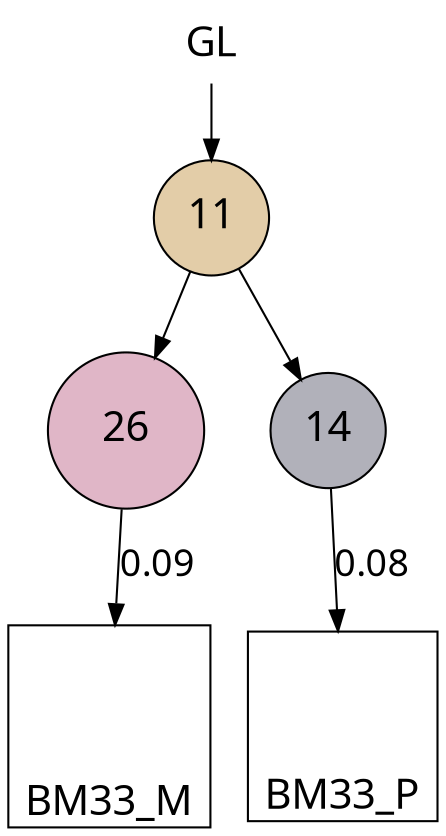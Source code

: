 digraph G { 
size ="10,10"
forcelabels=true
0 -> 1[ label="" fontname="Dialog.bold" fontsize=18];
1 -> 3[ label="" fontname="Dialog.bold" fontsize=18];
1 -> 2[ label="" fontname="Dialog.bold" fontsize=18];
3 -> 5[ label="0.09" fontname="Dialog.bold" fontsize=18];
2 -> 6[ label="0.08" fontname="Dialog.bold" fontsize=18];
0 [ shape=plaintext label="GL" fontname="Dialog.bold" fontsize=20 style=filled fillcolor="#ffffff" color="#000000" width=0.625 heigth=0.625];
1 [ shape=circle label="11" fontname="Dialog.bold" fontsize=20 style=filled fillcolor="#e3cda8" color="#000000" width=0.4583333333333333 heigth=0.4583333333333333];
2 [ shape=circle label="14" fontname="Dialog.bold" fontsize=20 style=filled fillcolor="#b1b1ba" color="#000000" width=0.5833333333333334 heigth=0.5833333333333334];
3 [ shape=circle label="26" fontname="Dialog.bold" fontsize=20 style=filled fillcolor="#e0b6c7" color="#000000" width=1.0416666666666667 heigth=1.0416666666666667];
5 [image="/lustre/rde/user/guoxc/project/181126_12Sample_BrM/phylogenetic/INcloudL/03LICHEE/lichee_dot_img_temp/img_1545198082700_5.png" shape=square label="BM33_M" labelloc=b fontname="Dialog.bold" fontsize=20 style=filled fillcolor="#ffffff" color="#000000" width=0.8333333333333334 heigth=0.8333333333333334];
6 [image="/lustre/rde/user/guoxc/project/181126_12Sample_BrM/phylogenetic/INcloudL/03LICHEE/lichee_dot_img_temp/img_1545198082700_6.png" shape=square label="BM33_P" labelloc=b fontname="Dialog.bold" fontsize=20 style=filled fillcolor="#ffffff" color="#000000" width=0.8333333333333334 heigth=0.8333333333333334];
{ rank = sink; 5; 6; } 
}